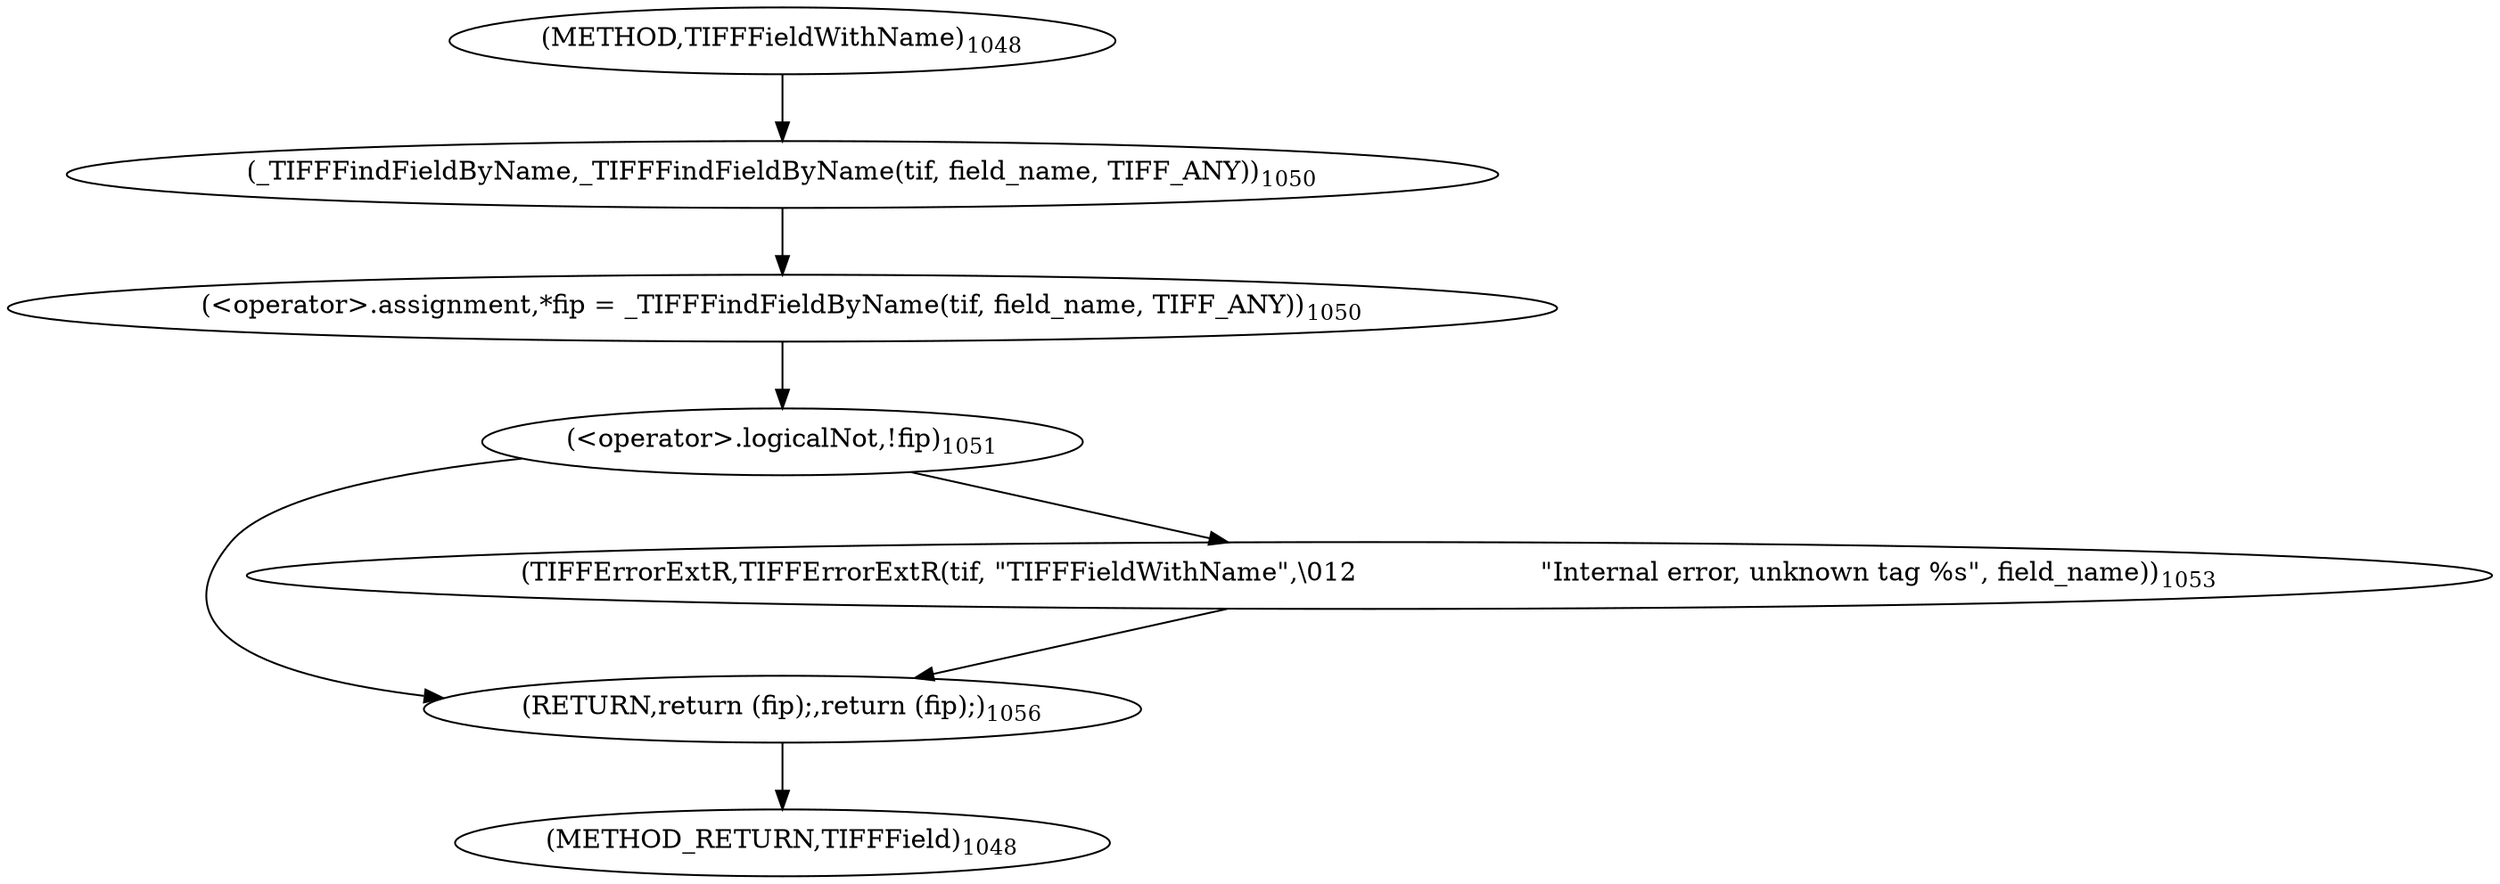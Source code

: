 digraph "TIFFFieldWithName" {  
"27660" [label = <(&lt;operator&gt;.assignment,*fip = _TIFFFindFieldByName(tif, field_name, TIFF_ANY))<SUB>1050</SUB>> ]
"27675" [label = <(RETURN,return (fip);,return (fip);)<SUB>1056</SUB>> ]
"27662" [label = <(_TIFFFindFieldByName,_TIFFFindFieldByName(tif, field_name, TIFF_ANY))<SUB>1050</SUB>> ]
"27667" [label = <(&lt;operator&gt;.logicalNot,!fip)<SUB>1051</SUB>> ]
"27670" [label = <(TIFFErrorExtR,TIFFErrorExtR(tif, &quot;TIFFFieldWithName&quot;,\012                      &quot;Internal error, unknown tag %s&quot;, field_name))<SUB>1053</SUB>> ]
"27655" [label = <(METHOD,TIFFFieldWithName)<SUB>1048</SUB>> ]
"27677" [label = <(METHOD_RETURN,TIFFField)<SUB>1048</SUB>> ]
  "27660" -> "27667" 
  "27675" -> "27677" 
  "27662" -> "27660" 
  "27667" -> "27670" 
  "27667" -> "27675" 
  "27670" -> "27675" 
  "27655" -> "27662" 
}
